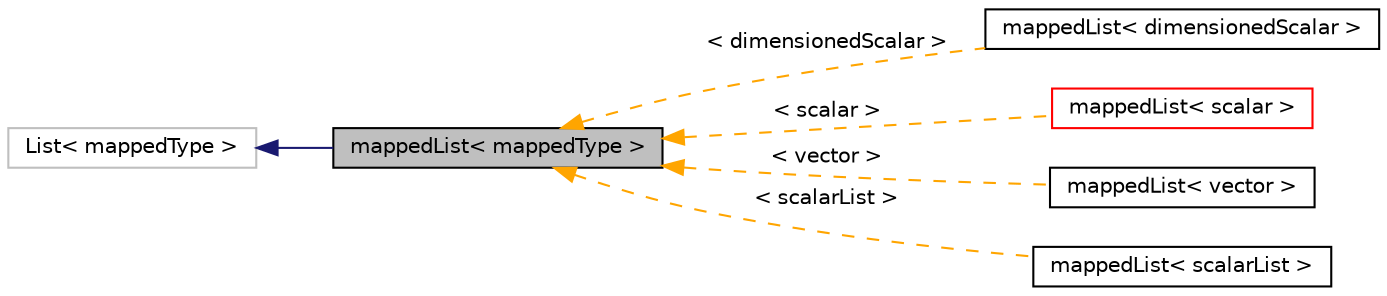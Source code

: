 digraph "mappedList&lt; mappedType &gt;"
{
  bgcolor="transparent";
  edge [fontname="Helvetica",fontsize="10",labelfontname="Helvetica",labelfontsize="10"];
  node [fontname="Helvetica",fontsize="10",shape=record];
  rankdir="LR";
  Node0 [label="mappedList\< mappedType \>",height=0.2,width=0.4,color="black", fillcolor="grey75", style="filled", fontcolor="black"];
  Node1 -> Node0 [dir="back",color="midnightblue",fontsize="10",style="solid",fontname="Helvetica"];
  Node1 [label="List\< mappedType \>",height=0.2,width=0.4,color="grey75"];
  Node0 -> Node2 [dir="back",color="orange",fontsize="10",style="dashed",label=" \< dimensionedScalar \>" ,fontname="Helvetica"];
  Node2 [label="mappedList\< dimensionedScalar \>",height=0.2,width=0.4,color="black",URL="$a01868.html"];
  Node0 -> Node3 [dir="back",color="orange",fontsize="10",style="dashed",label=" \< scalar \>" ,fontname="Helvetica"];
  Node3 [label="mappedList\< scalar \>",height=0.2,width=0.4,color="red",URL="$a01868.html"];
  Node0 -> Node7 [dir="back",color="orange",fontsize="10",style="dashed",label=" \< vector \>" ,fontname="Helvetica"];
  Node7 [label="mappedList\< vector \>",height=0.2,width=0.4,color="black",URL="$a01868.html"];
  Node0 -> Node8 [dir="back",color="orange",fontsize="10",style="dashed",label=" \< scalarList \>" ,fontname="Helvetica"];
  Node8 [label="mappedList\< scalarList \>",height=0.2,width=0.4,color="black",URL="$a01868.html"];
}
